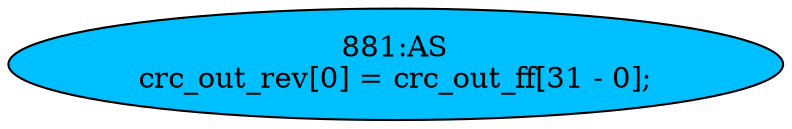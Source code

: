 strict digraph "" {
	node [label="\N"];
	"881:AS"	 [ast="<pyverilog.vparser.ast.Assign object at 0x7f01261e8d10>",
		def_var="['crc_out_rev']",
		fillcolor=deepskyblue,
		label="881:AS
crc_out_rev[0] = crc_out_ff[31 - 0];",
		statements="[]",
		style=filled,
		typ=Assign,
		use_var="['crc_out_ff']"];
}
